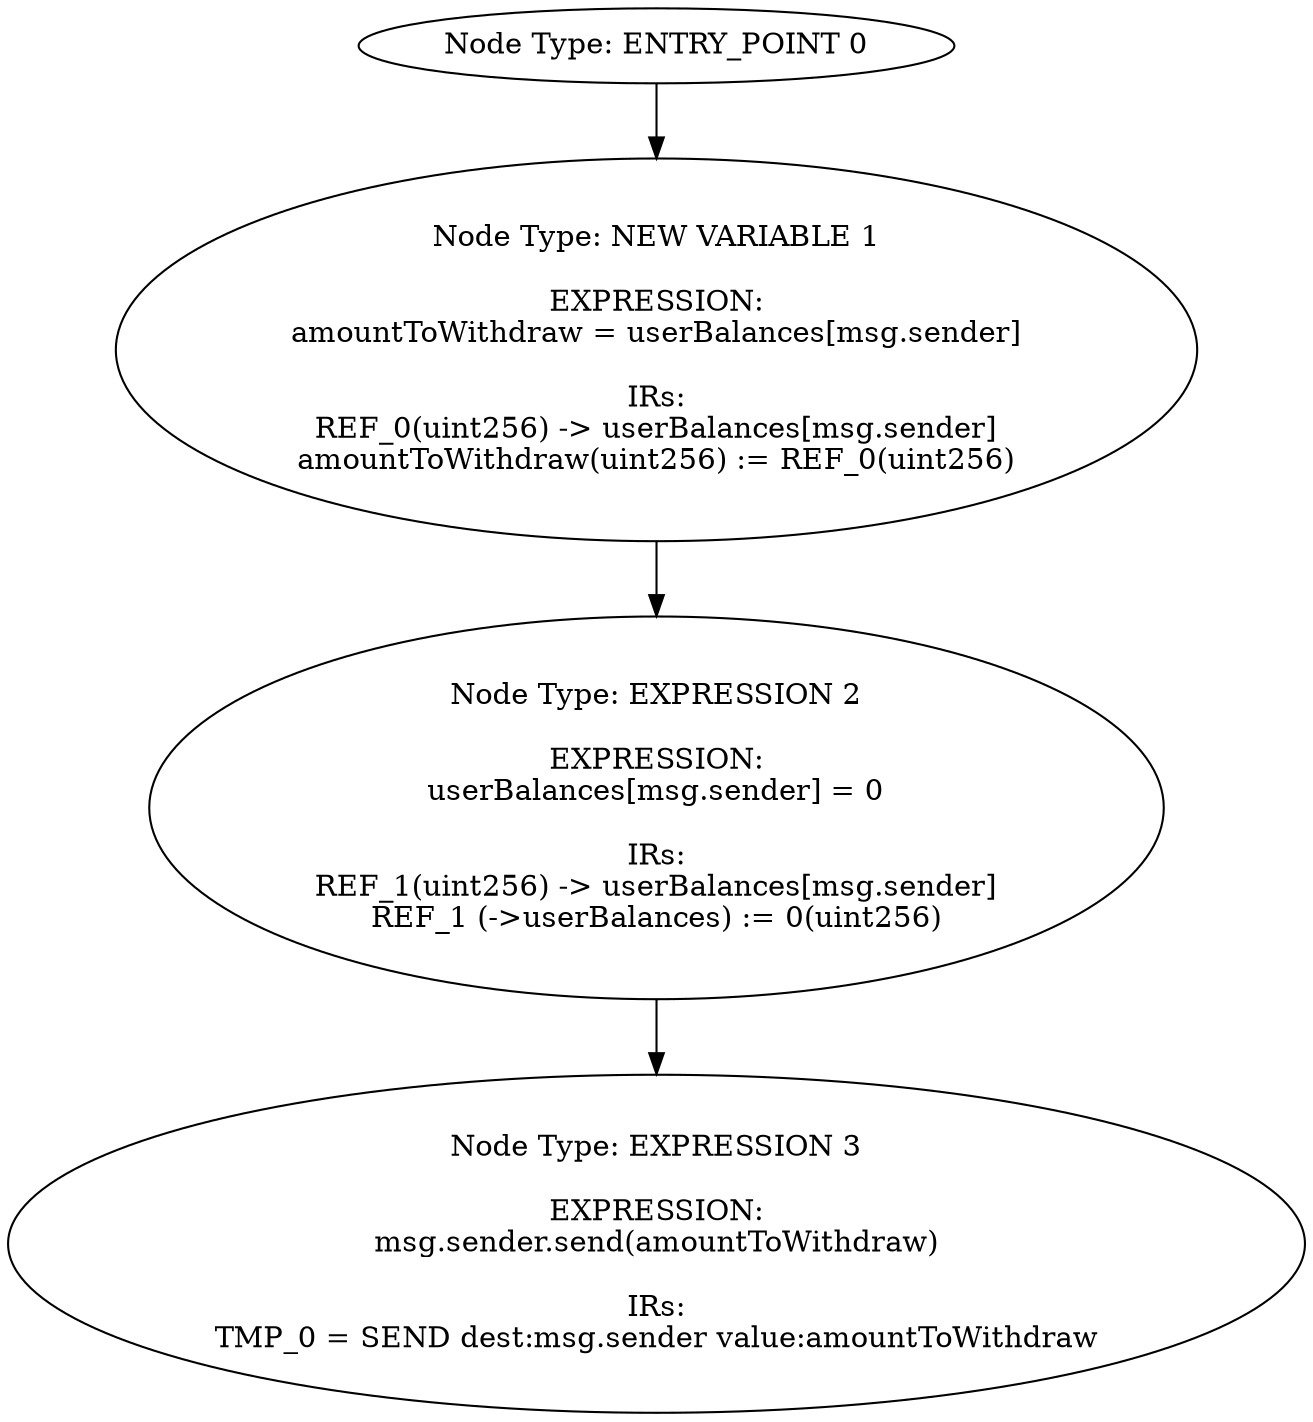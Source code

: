 digraph{
0[label="Node Type: ENTRY_POINT 0
"];
0->1;
1[label="Node Type: NEW VARIABLE 1

EXPRESSION:
amountToWithdraw = userBalances[msg.sender]

IRs:
REF_0(uint256) -> userBalances[msg.sender]
amountToWithdraw(uint256) := REF_0(uint256)"];
1->2;
2[label="Node Type: EXPRESSION 2

EXPRESSION:
userBalances[msg.sender] = 0

IRs:
REF_1(uint256) -> userBalances[msg.sender]
REF_1 (->userBalances) := 0(uint256)"];
2->3;
3[label="Node Type: EXPRESSION 3

EXPRESSION:
msg.sender.send(amountToWithdraw)

IRs:
TMP_0 = SEND dest:msg.sender value:amountToWithdraw"];
}
